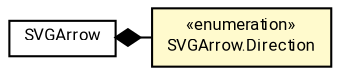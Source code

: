 #!/usr/local/bin/dot
#
# Class diagram 
# Generated by UMLGraph version R5_7_2-60-g0e99a6 (http://www.spinellis.gr/umlgraph/)
#

digraph G {
	graph [fontnames="svg"]
	edge [fontname="Roboto",fontsize=7,labelfontname="Roboto",labelfontsize=7,color="black"];
	node [fontname="Roboto",fontcolor="black",fontsize=8,shape=plaintext,margin=0,width=0,height=0];
	nodesep=0.15;
	ranksep=0.25;
	rankdir=LR;
	// de.lmu.ifi.dbs.elki.visualization.svg.SVGArrow
	c9041525 [label=<<table title="de.lmu.ifi.dbs.elki.visualization.svg.SVGArrow" border="0" cellborder="1" cellspacing="0" cellpadding="2" href="SVGArrow.html" target="_parent">
		<tr><td><table border="0" cellspacing="0" cellpadding="1">
		<tr><td align="center" balign="center"> <font face="Roboto">SVGArrow</font> </td></tr>
		</table></td></tr>
		</table>>, URL="SVGArrow.html"];
	// de.lmu.ifi.dbs.elki.visualization.svg.SVGArrow.Direction
	c9041526 [label=<<table title="de.lmu.ifi.dbs.elki.visualization.svg.SVGArrow.Direction" border="0" cellborder="1" cellspacing="0" cellpadding="2" bgcolor="lemonChiffon" href="SVGArrow.Direction.html" target="_parent">
		<tr><td><table border="0" cellspacing="0" cellpadding="1">
		<tr><td align="center" balign="center"> &#171;enumeration&#187; </td></tr>
		<tr><td align="center" balign="center"> <font face="Roboto">SVGArrow.Direction</font> </td></tr>
		</table></td></tr>
		</table>>, URL="SVGArrow.Direction.html"];
	// de.lmu.ifi.dbs.elki.visualization.svg.SVGArrow composed de.lmu.ifi.dbs.elki.visualization.svg.SVGArrow.Direction
	c9041525 -> c9041526 [arrowhead=none,arrowtail=diamond,dir=back,weight=6];
}

